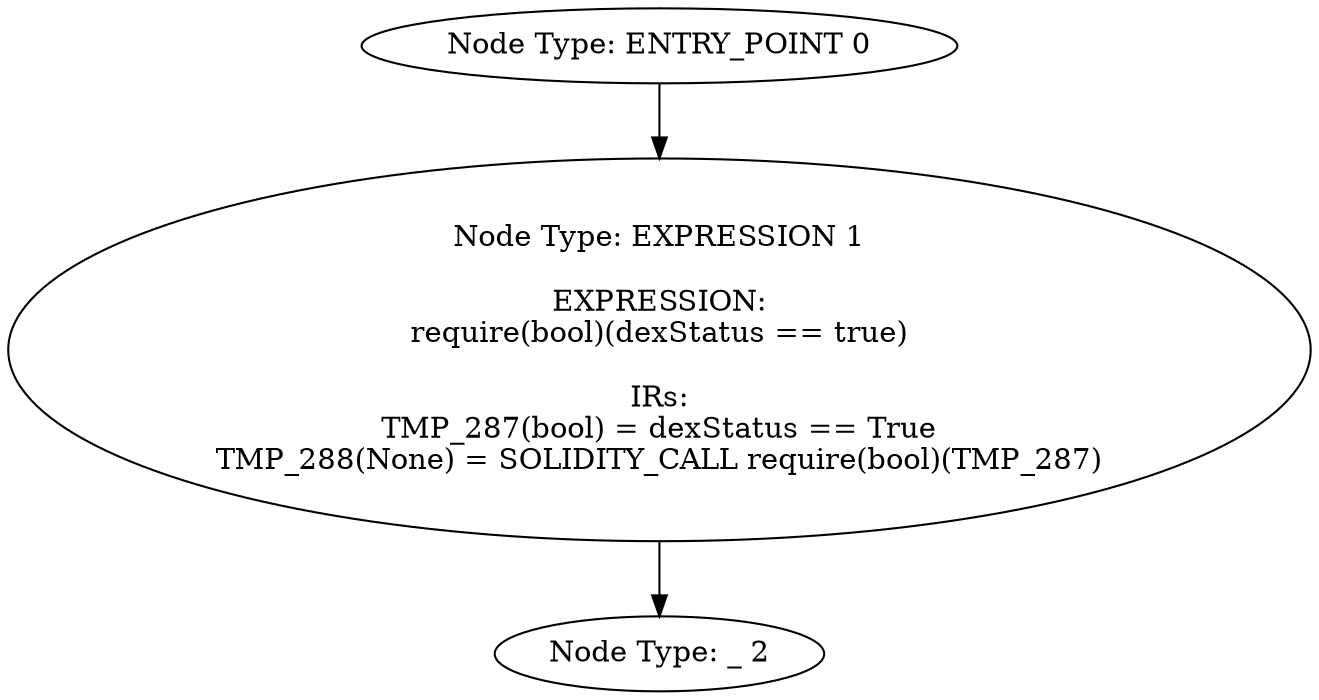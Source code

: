 digraph{
0[label="Node Type: ENTRY_POINT 0
"];
0->1;
1[label="Node Type: EXPRESSION 1

EXPRESSION:
require(bool)(dexStatus == true)

IRs:
TMP_287(bool) = dexStatus == True
TMP_288(None) = SOLIDITY_CALL require(bool)(TMP_287)"];
1->2;
2[label="Node Type: _ 2
"];
}
